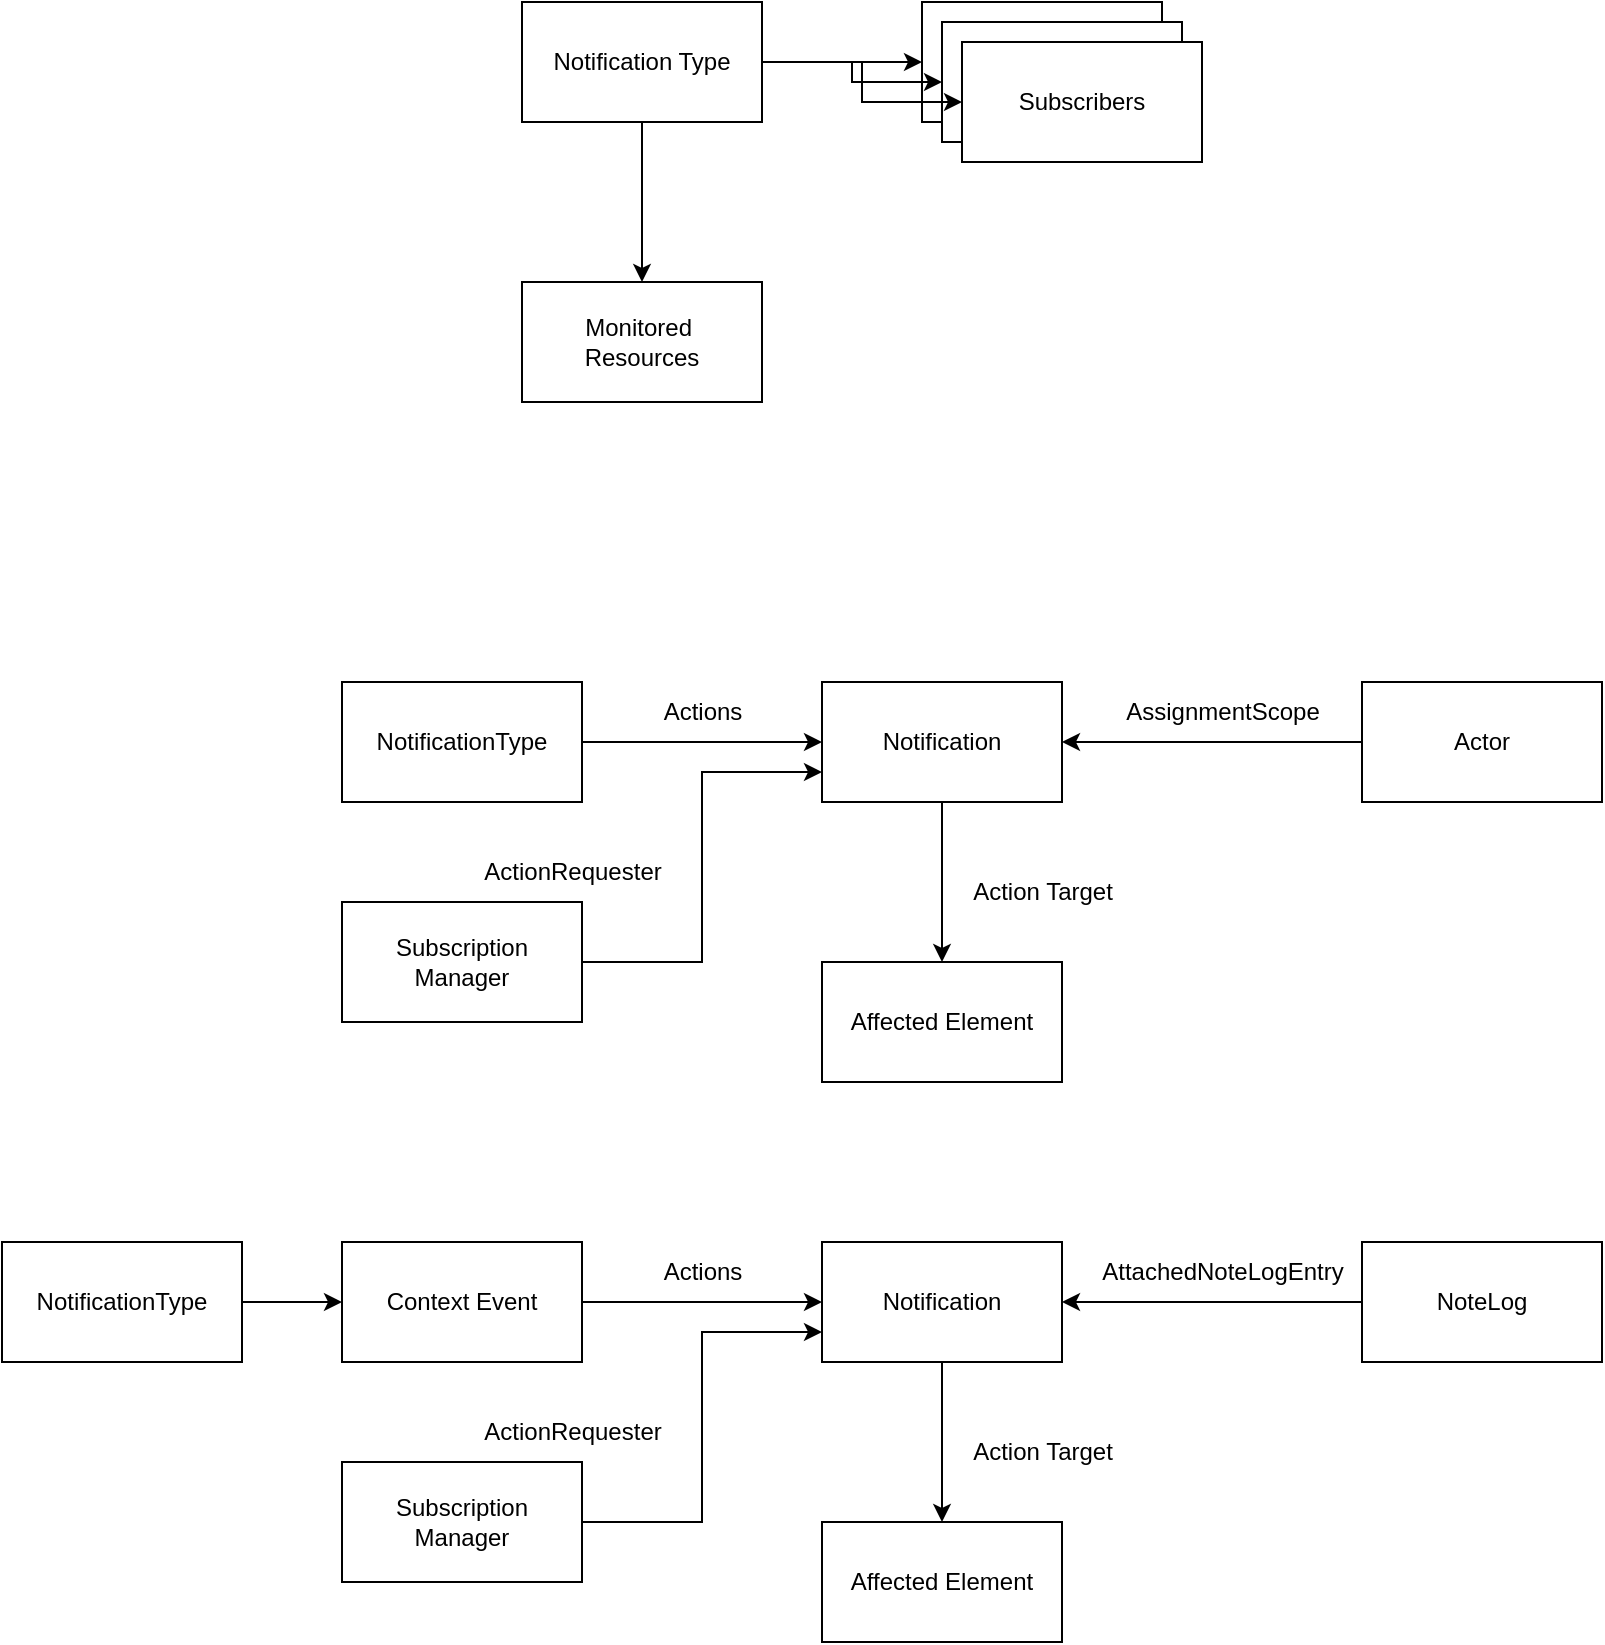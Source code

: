 <mxfile version="28.0.6" pages="2">
  <diagram id="tnVRv1CaK_HXbCnQpgX-" name="overview">
    <mxGraphModel dx="2412" dy="959" grid="1" gridSize="10" guides="1" tooltips="1" connect="1" arrows="1" fold="1" page="1" pageScale="1" pageWidth="827" pageHeight="1169" math="0" shadow="0">
      <root>
        <mxCell id="0" />
        <mxCell id="1" parent="0" />
        <mxCell id="OWGZX3fU0E5yXJIE_8cg-3" value="" style="edgeStyle=orthogonalEdgeStyle;rounded=0;orthogonalLoop=1;jettySize=auto;html=1;" edge="1" parent="1" source="OWGZX3fU0E5yXJIE_8cg-1" target="OWGZX3fU0E5yXJIE_8cg-2">
          <mxGeometry relative="1" as="geometry" />
        </mxCell>
        <mxCell id="OWGZX3fU0E5yXJIE_8cg-9" value="" style="edgeStyle=orthogonalEdgeStyle;rounded=0;orthogonalLoop=1;jettySize=auto;html=1;" edge="1" parent="1" source="OWGZX3fU0E5yXJIE_8cg-1" target="OWGZX3fU0E5yXJIE_8cg-8">
          <mxGeometry relative="1" as="geometry" />
        </mxCell>
        <mxCell id="OWGZX3fU0E5yXJIE_8cg-1" value="Notification Type" style="rounded=0;whiteSpace=wrap;html=1;" vertex="1" parent="1">
          <mxGeometry x="230" y="210" width="120" height="60" as="geometry" />
        </mxCell>
        <mxCell id="OWGZX3fU0E5yXJIE_8cg-2" value="Subscribers" style="whiteSpace=wrap;html=1;rounded=0;" vertex="1" parent="1">
          <mxGeometry x="430" y="210" width="120" height="60" as="geometry" />
        </mxCell>
        <mxCell id="OWGZX3fU0E5yXJIE_8cg-4" value="" style="edgeStyle=orthogonalEdgeStyle;rounded=0;orthogonalLoop=1;jettySize=auto;html=1;exitX=1;exitY=0.5;exitDx=0;exitDy=0;" edge="1" parent="1" target="OWGZX3fU0E5yXJIE_8cg-5" source="OWGZX3fU0E5yXJIE_8cg-1">
          <mxGeometry relative="1" as="geometry">
            <mxPoint x="360" y="250" as="sourcePoint" />
          </mxGeometry>
        </mxCell>
        <mxCell id="OWGZX3fU0E5yXJIE_8cg-5" value="Subscribers" style="whiteSpace=wrap;html=1;rounded=0;" vertex="1" parent="1">
          <mxGeometry x="440" y="220" width="120" height="60" as="geometry" />
        </mxCell>
        <mxCell id="OWGZX3fU0E5yXJIE_8cg-6" value="" style="edgeStyle=orthogonalEdgeStyle;rounded=0;orthogonalLoop=1;jettySize=auto;html=1;exitX=1;exitY=0.5;exitDx=0;exitDy=0;" edge="1" parent="1" target="OWGZX3fU0E5yXJIE_8cg-7" source="OWGZX3fU0E5yXJIE_8cg-1">
          <mxGeometry relative="1" as="geometry">
            <mxPoint x="370" y="260" as="sourcePoint" />
          </mxGeometry>
        </mxCell>
        <mxCell id="OWGZX3fU0E5yXJIE_8cg-7" value="Subscribers" style="whiteSpace=wrap;html=1;rounded=0;" vertex="1" parent="1">
          <mxGeometry x="450" y="230" width="120" height="60" as="geometry" />
        </mxCell>
        <mxCell id="OWGZX3fU0E5yXJIE_8cg-8" value="Monitored&amp;nbsp;&lt;div&gt;Resources&lt;/div&gt;" style="whiteSpace=wrap;html=1;rounded=0;" vertex="1" parent="1">
          <mxGeometry x="230" y="350" width="120" height="60" as="geometry" />
        </mxCell>
        <mxCell id="OWGZX3fU0E5yXJIE_8cg-13" value="" style="edgeStyle=orthogonalEdgeStyle;rounded=0;orthogonalLoop=1;jettySize=auto;html=1;" edge="1" parent="1" source="OWGZX3fU0E5yXJIE_8cg-11" target="OWGZX3fU0E5yXJIE_8cg-12">
          <mxGeometry relative="1" as="geometry" />
        </mxCell>
        <mxCell id="OWGZX3fU0E5yXJIE_8cg-11" value="NotificationType" style="whiteSpace=wrap;html=1;" vertex="1" parent="1">
          <mxGeometry x="140" y="550" width="120" height="60" as="geometry" />
        </mxCell>
        <mxCell id="OWGZX3fU0E5yXJIE_8cg-21" value="" style="edgeStyle=orthogonalEdgeStyle;rounded=0;orthogonalLoop=1;jettySize=auto;html=1;" edge="1" parent="1" source="OWGZX3fU0E5yXJIE_8cg-12" target="OWGZX3fU0E5yXJIE_8cg-20">
          <mxGeometry relative="1" as="geometry" />
        </mxCell>
        <mxCell id="OWGZX3fU0E5yXJIE_8cg-12" value="Notification" style="whiteSpace=wrap;html=1;" vertex="1" parent="1">
          <mxGeometry x="380" y="550" width="120" height="60" as="geometry" />
        </mxCell>
        <mxCell id="OWGZX3fU0E5yXJIE_8cg-14" value="Actions" style="text;html=1;align=center;verticalAlign=middle;resizable=0;points=[];autosize=1;strokeColor=none;fillColor=none;" vertex="1" parent="1">
          <mxGeometry x="290" y="550" width="60" height="30" as="geometry" />
        </mxCell>
        <mxCell id="OWGZX3fU0E5yXJIE_8cg-17" style="edgeStyle=orthogonalEdgeStyle;rounded=0;orthogonalLoop=1;jettySize=auto;html=1;exitX=1;exitY=0.5;exitDx=0;exitDy=0;entryX=0;entryY=0.75;entryDx=0;entryDy=0;" edge="1" parent="1" source="OWGZX3fU0E5yXJIE_8cg-16" target="OWGZX3fU0E5yXJIE_8cg-12">
          <mxGeometry relative="1" as="geometry" />
        </mxCell>
        <mxCell id="OWGZX3fU0E5yXJIE_8cg-16" value="Subscription&lt;div&gt;Manager&lt;/div&gt;" style="whiteSpace=wrap;html=1;" vertex="1" parent="1">
          <mxGeometry x="140" y="660" width="120" height="60" as="geometry" />
        </mxCell>
        <mxCell id="OWGZX3fU0E5yXJIE_8cg-18" value="ActionRequester" style="text;html=1;align=center;verticalAlign=middle;resizable=0;points=[];autosize=1;strokeColor=none;fillColor=none;" vertex="1" parent="1">
          <mxGeometry x="200" y="630" width="110" height="30" as="geometry" />
        </mxCell>
        <mxCell id="OWGZX3fU0E5yXJIE_8cg-20" value="Affected Element" style="whiteSpace=wrap;html=1;" vertex="1" parent="1">
          <mxGeometry x="380" y="690" width="120" height="60" as="geometry" />
        </mxCell>
        <mxCell id="OWGZX3fU0E5yXJIE_8cg-22" value="Action Target" style="text;html=1;align=center;verticalAlign=middle;resizable=0;points=[];autosize=1;strokeColor=none;fillColor=none;" vertex="1" parent="1">
          <mxGeometry x="445" y="640" width="90" height="30" as="geometry" />
        </mxCell>
        <mxCell id="OWGZX3fU0E5yXJIE_8cg-26" style="edgeStyle=orthogonalEdgeStyle;rounded=0;orthogonalLoop=1;jettySize=auto;html=1;exitX=0;exitY=0.5;exitDx=0;exitDy=0;" edge="1" parent="1" source="OWGZX3fU0E5yXJIE_8cg-23" target="OWGZX3fU0E5yXJIE_8cg-12">
          <mxGeometry relative="1" as="geometry" />
        </mxCell>
        <mxCell id="OWGZX3fU0E5yXJIE_8cg-23" value="Actor" style="whiteSpace=wrap;html=1;" vertex="1" parent="1">
          <mxGeometry x="650" y="550" width="120" height="60" as="geometry" />
        </mxCell>
        <mxCell id="OWGZX3fU0E5yXJIE_8cg-25" value="AssignmentScope" style="text;html=1;align=center;verticalAlign=middle;resizable=0;points=[];autosize=1;strokeColor=none;fillColor=none;" vertex="1" parent="1">
          <mxGeometry x="520" y="550" width="120" height="30" as="geometry" />
        </mxCell>
        <mxCell id="OWGZX3fU0E5yXJIE_8cg-27" value="" style="edgeStyle=orthogonalEdgeStyle;rounded=0;orthogonalLoop=1;jettySize=auto;html=1;" edge="1" parent="1" source="OWGZX3fU0E5yXJIE_8cg-28" target="OWGZX3fU0E5yXJIE_8cg-30">
          <mxGeometry relative="1" as="geometry" />
        </mxCell>
        <mxCell id="OWGZX3fU0E5yXJIE_8cg-28" value="Context Event" style="whiteSpace=wrap;html=1;" vertex="1" parent="1">
          <mxGeometry x="140" y="830" width="120" height="60" as="geometry" />
        </mxCell>
        <mxCell id="OWGZX3fU0E5yXJIE_8cg-29" value="" style="edgeStyle=orthogonalEdgeStyle;rounded=0;orthogonalLoop=1;jettySize=auto;html=1;" edge="1" parent="1" source="OWGZX3fU0E5yXJIE_8cg-30" target="OWGZX3fU0E5yXJIE_8cg-35">
          <mxGeometry relative="1" as="geometry" />
        </mxCell>
        <mxCell id="OWGZX3fU0E5yXJIE_8cg-30" value="Notification" style="whiteSpace=wrap;html=1;" vertex="1" parent="1">
          <mxGeometry x="380" y="830" width="120" height="60" as="geometry" />
        </mxCell>
        <mxCell id="OWGZX3fU0E5yXJIE_8cg-31" value="Actions" style="text;html=1;align=center;verticalAlign=middle;resizable=0;points=[];autosize=1;strokeColor=none;fillColor=none;" vertex="1" parent="1">
          <mxGeometry x="290" y="830" width="60" height="30" as="geometry" />
        </mxCell>
        <mxCell id="OWGZX3fU0E5yXJIE_8cg-32" style="edgeStyle=orthogonalEdgeStyle;rounded=0;orthogonalLoop=1;jettySize=auto;html=1;exitX=1;exitY=0.5;exitDx=0;exitDy=0;entryX=0;entryY=0.75;entryDx=0;entryDy=0;" edge="1" parent="1" source="OWGZX3fU0E5yXJIE_8cg-33" target="OWGZX3fU0E5yXJIE_8cg-30">
          <mxGeometry relative="1" as="geometry" />
        </mxCell>
        <mxCell id="OWGZX3fU0E5yXJIE_8cg-33" value="Subscription&lt;div&gt;Manager&lt;/div&gt;" style="whiteSpace=wrap;html=1;" vertex="1" parent="1">
          <mxGeometry x="140" y="940" width="120" height="60" as="geometry" />
        </mxCell>
        <mxCell id="OWGZX3fU0E5yXJIE_8cg-34" value="ActionRequester" style="text;html=1;align=center;verticalAlign=middle;resizable=0;points=[];autosize=1;strokeColor=none;fillColor=none;" vertex="1" parent="1">
          <mxGeometry x="200" y="910" width="110" height="30" as="geometry" />
        </mxCell>
        <mxCell id="OWGZX3fU0E5yXJIE_8cg-35" value="Affected Element" style="whiteSpace=wrap;html=1;" vertex="1" parent="1">
          <mxGeometry x="380" y="970" width="120" height="60" as="geometry" />
        </mxCell>
        <mxCell id="OWGZX3fU0E5yXJIE_8cg-36" value="Action Target" style="text;html=1;align=center;verticalAlign=middle;resizable=0;points=[];autosize=1;strokeColor=none;fillColor=none;" vertex="1" parent="1">
          <mxGeometry x="445" y="920" width="90" height="30" as="geometry" />
        </mxCell>
        <mxCell id="OWGZX3fU0E5yXJIE_8cg-37" style="edgeStyle=orthogonalEdgeStyle;rounded=0;orthogonalLoop=1;jettySize=auto;html=1;exitX=0;exitY=0.5;exitDx=0;exitDy=0;" edge="1" parent="1" source="OWGZX3fU0E5yXJIE_8cg-38" target="OWGZX3fU0E5yXJIE_8cg-30">
          <mxGeometry relative="1" as="geometry" />
        </mxCell>
        <mxCell id="OWGZX3fU0E5yXJIE_8cg-38" value="NoteLog" style="whiteSpace=wrap;html=1;" vertex="1" parent="1">
          <mxGeometry x="650" y="830" width="120" height="60" as="geometry" />
        </mxCell>
        <mxCell id="OWGZX3fU0E5yXJIE_8cg-39" value="AttachedNoteLogEntry" style="text;html=1;align=center;verticalAlign=middle;resizable=0;points=[];autosize=1;strokeColor=none;fillColor=none;" vertex="1" parent="1">
          <mxGeometry x="510" y="830" width="140" height="30" as="geometry" />
        </mxCell>
        <mxCell id="OWGZX3fU0E5yXJIE_8cg-42" style="edgeStyle=orthogonalEdgeStyle;rounded=0;orthogonalLoop=1;jettySize=auto;html=1;exitX=1;exitY=0.5;exitDx=0;exitDy=0;entryX=0;entryY=0.5;entryDx=0;entryDy=0;" edge="1" parent="1" source="OWGZX3fU0E5yXJIE_8cg-40" target="OWGZX3fU0E5yXJIE_8cg-28">
          <mxGeometry relative="1" as="geometry">
            <mxPoint x="620" y="760" as="targetPoint" />
          </mxGeometry>
        </mxCell>
        <mxCell id="OWGZX3fU0E5yXJIE_8cg-40" value="NotificationType" style="whiteSpace=wrap;html=1;" vertex="1" parent="1">
          <mxGeometry x="-30" y="830" width="120" height="60" as="geometry" />
        </mxCell>
      </root>
    </mxGraphModel>
  </diagram>
  <diagram name="notification-type" id="J_zc9CfPRRV4g7Kfpqnv">
    <mxGraphModel dx="2412" dy="959" grid="1" gridSize="10" guides="1" tooltips="1" connect="1" arrows="1" fold="1" page="1" pageScale="1" pageWidth="827" pageHeight="1169" math="0" shadow="0">
      <root>
        <mxCell id="0" />
        <mxCell id="1" parent="0" />
        <mxCell id="MWc24aWZT8k6UkK65MsK-3" style="edgeStyle=orthogonalEdgeStyle;rounded=0;orthogonalLoop=1;jettySize=auto;html=1;exitX=0.5;exitY=1;exitDx=0;exitDy=0;entryX=0.5;entryY=0;entryDx=0;entryDy=0;" parent="1" source="MWc24aWZT8k6UkK65MsK-1" target="MWc24aWZT8k6UkK65MsK-2" edge="1">
          <mxGeometry relative="1" as="geometry" />
        </mxCell>
        <mxCell id="MWc24aWZT8k6UkK65MsK-14" value="" style="edgeStyle=orthogonalEdgeStyle;rounded=0;orthogonalLoop=1;jettySize=auto;html=1;" parent="1" source="MWc24aWZT8k6UkK65MsK-1" target="MWc24aWZT8k6UkK65MsK-13" edge="1">
          <mxGeometry relative="1" as="geometry" />
        </mxCell>
        <mxCell id="MWc24aWZT8k6UkK65MsK-29" style="edgeStyle=orthogonalEdgeStyle;rounded=0;orthogonalLoop=1;jettySize=auto;html=1;exitX=1;exitY=0.5;exitDx=0;exitDy=0;dashed=1;" parent="1" source="MWc24aWZT8k6UkK65MsK-1" edge="1">
          <mxGeometry relative="1" as="geometry">
            <mxPoint x="370" y="410" as="targetPoint" />
          </mxGeometry>
        </mxCell>
        <mxCell id="MWc24aWZT8k6UkK65MsK-31" style="edgeStyle=orthogonalEdgeStyle;rounded=0;orthogonalLoop=1;jettySize=auto;html=1;exitX=0.5;exitY=1;exitDx=0;exitDy=0;dashed=1;" parent="1" source="MWc24aWZT8k6UkK65MsK-1" target="MWc24aWZT8k6UkK65MsK-32" edge="1">
          <mxGeometry relative="1" as="geometry">
            <mxPoint x="60" y="350" as="targetPoint" />
          </mxGeometry>
        </mxCell>
        <mxCell id="MWc24aWZT8k6UkK65MsK-34" value="" style="edgeStyle=orthogonalEdgeStyle;rounded=0;orthogonalLoop=1;jettySize=auto;html=1;" parent="1" source="MWc24aWZT8k6UkK65MsK-1" target="MWc24aWZT8k6UkK65MsK-33" edge="1">
          <mxGeometry relative="1" as="geometry" />
        </mxCell>
        <mxCell id="MWc24aWZT8k6UkK65MsK-40" style="edgeStyle=orthogonalEdgeStyle;rounded=0;orthogonalLoop=1;jettySize=auto;html=1;exitX=0;exitY=0.75;exitDx=0;exitDy=0;" parent="1" source="MWc24aWZT8k6UkK65MsK-1" target="MWc24aWZT8k6UkK65MsK-22" edge="1">
          <mxGeometry relative="1" as="geometry" />
        </mxCell>
        <mxCell id="MWc24aWZT8k6UkK65MsK-44" style="edgeStyle=orthogonalEdgeStyle;rounded=0;orthogonalLoop=1;jettySize=auto;html=1;exitX=0;exitY=0.25;exitDx=0;exitDy=0;entryX=0.5;entryY=0;entryDx=0;entryDy=0;" parent="1" source="MWc24aWZT8k6UkK65MsK-1" target="MWc24aWZT8k6UkK65MsK-42" edge="1">
          <mxGeometry relative="1" as="geometry" />
        </mxCell>
        <mxCell id="MWc24aWZT8k6UkK65MsK-1" value="Digital Product" style="rounded=0;whiteSpace=wrap;html=1;" parent="1" vertex="1">
          <mxGeometry x="110" y="240" width="120" height="60" as="geometry" />
        </mxCell>
        <mxCell id="MWc24aWZT8k6UkK65MsK-6" style="edgeStyle=orthogonalEdgeStyle;rounded=0;orthogonalLoop=1;jettySize=auto;html=1;exitX=0.5;exitY=1;exitDx=0;exitDy=0;entryX=0.5;entryY=0;entryDx=0;entryDy=0;" parent="1" source="MWc24aWZT8k6UkK65MsK-2" target="MWc24aWZT8k6UkK65MsK-45" edge="1">
          <mxGeometry relative="1" as="geometry" />
        </mxCell>
        <mxCell id="MWc24aWZT8k6UkK65MsK-2" value="Digital Subscription&lt;div&gt;Template&lt;/div&gt;" style="rounded=0;whiteSpace=wrap;html=1;" parent="1" vertex="1">
          <mxGeometry x="110" y="360" width="120" height="60" as="geometry" />
        </mxCell>
        <mxCell id="MWc24aWZT8k6UkK65MsK-4" value="subscriptionOption" style="text;html=1;align=center;verticalAlign=middle;resizable=0;points=[];autosize=1;strokeColor=none;fillColor=none;" parent="1" vertex="1">
          <mxGeometry x="180" y="330" width="120" height="30" as="geometry" />
        </mxCell>
        <mxCell id="MWc24aWZT8k6UkK65MsK-8" style="edgeStyle=orthogonalEdgeStyle;rounded=0;orthogonalLoop=1;jettySize=auto;html=1;exitX=1;exitY=0.5;exitDx=0;exitDy=0;" parent="1" source="MWc24aWZT8k6UkK65MsK-5" target="MWc24aWZT8k6UkK65MsK-7" edge="1">
          <mxGeometry relative="1" as="geometry" />
        </mxCell>
        <mxCell id="MWc24aWZT8k6UkK65MsK-12" style="edgeStyle=orthogonalEdgeStyle;rounded=0;orthogonalLoop=1;jettySize=auto;html=1;exitX=1;exitY=0.75;exitDx=0;exitDy=0;entryX=0;entryY=0.5;entryDx=0;entryDy=0;dashed=1;" parent="1" source="MWc24aWZT8k6UkK65MsK-5" target="MWc24aWZT8k6UkK65MsK-11" edge="1">
          <mxGeometry relative="1" as="geometry" />
        </mxCell>
        <mxCell id="MWc24aWZT8k6UkK65MsK-26" value="" style="edgeStyle=orthogonalEdgeStyle;rounded=0;orthogonalLoop=1;jettySize=auto;html=1;" parent="1" source="MWc24aWZT8k6UkK65MsK-5" target="MWc24aWZT8k6UkK65MsK-25" edge="1">
          <mxGeometry relative="1" as="geometry" />
        </mxCell>
        <mxCell id="MWc24aWZT8k6UkK65MsK-5" value="NotificationType" style="rounded=0;whiteSpace=wrap;html=1;" parent="1" vertex="1">
          <mxGeometry x="110" y="570" width="120" height="60" as="geometry" />
        </mxCell>
        <mxCell id="MWc24aWZT8k6UkK65MsK-7" value="&lt;div&gt;Provisioning&lt;/div&gt;&lt;div&gt;Governance&lt;div&gt;Action&lt;/div&gt;&lt;/div&gt;" style="rounded=0;whiteSpace=wrap;html=1;" parent="1" vertex="1">
          <mxGeometry x="350" y="570" width="120" height="60" as="geometry" />
        </mxCell>
        <mxCell id="MWc24aWZT8k6UkK65MsK-10" value="Subscriber" style="text;html=1;align=center;verticalAlign=middle;resizable=0;points=[];autosize=1;strokeColor=none;fillColor=none;" parent="1" vertex="1">
          <mxGeometry x="250" y="570" width="80" height="30" as="geometry" />
        </mxCell>
        <mxCell id="MWc24aWZT8k6UkK65MsK-11" value="&lt;div&gt;Actor&lt;/div&gt;" style="rounded=0;whiteSpace=wrap;html=1;" parent="1" vertex="1">
          <mxGeometry x="350" y="640" width="120" height="60" as="geometry" />
        </mxCell>
        <mxCell id="MWc24aWZT8k6UkK65MsK-13" value="Governance Action" style="rounded=0;whiteSpace=wrap;html=1;" parent="1" vertex="1">
          <mxGeometry x="400" y="240" width="120" height="60" as="geometry" />
        </mxCell>
        <mxCell id="MWc24aWZT8k6UkK65MsK-15" value="addSubscription" style="text;strokeColor=none;align=center;fillColor=none;html=1;verticalAlign=middle;whiteSpace=wrap;rounded=0;" parent="1" vertex="1">
          <mxGeometry x="320" y="240" width="60" height="30" as="geometry" />
        </mxCell>
        <mxCell id="MWc24aWZT8k6UkK65MsK-16" value="" style="edgeStyle=orthogonalEdgeStyle;rounded=0;orthogonalLoop=1;jettySize=auto;html=1;exitX=1;exitY=0.5;exitDx=0;exitDy=0;entryX=0;entryY=0.5;entryDx=0;entryDy=0;" parent="1" source="MWc24aWZT8k6UkK65MsK-1" target="MWc24aWZT8k6UkK65MsK-17" edge="1">
          <mxGeometry relative="1" as="geometry">
            <mxPoint x="560" y="330" as="sourcePoint" />
          </mxGeometry>
        </mxCell>
        <mxCell id="MWc24aWZT8k6UkK65MsK-17" value="Governance Action" style="rounded=0;whiteSpace=wrap;html=1;" parent="1" vertex="1">
          <mxGeometry x="510" y="330" width="120" height="60" as="geometry" />
        </mxCell>
        <mxCell id="MWc24aWZT8k6UkK65MsK-18" value="removeSubscription" style="text;strokeColor=none;align=center;fillColor=none;html=1;verticalAlign=middle;whiteSpace=wrap;rounded=0;" parent="1" vertex="1">
          <mxGeometry x="380" y="330" width="130" height="30" as="geometry" />
        </mxCell>
        <mxCell id="MWc24aWZT8k6UkK65MsK-21" style="edgeStyle=orthogonalEdgeStyle;rounded=0;orthogonalLoop=1;jettySize=auto;html=1;entryX=0;entryY=0.5;entryDx=0;entryDy=0;exitX=0.5;exitY=1;exitDx=0;exitDy=0;" parent="1" source="MWc24aWZT8k6UkK65MsK-22" target="MWc24aWZT8k6UkK65MsK-5" edge="1">
          <mxGeometry relative="1" as="geometry">
            <mxPoint x="230" y="655" as="sourcePoint" />
          </mxGeometry>
        </mxCell>
        <mxCell id="MWc24aWZT8k6UkK65MsK-22" value="Subscription&lt;div&gt;Manager&lt;/div&gt;&lt;div&gt;Engine Action&lt;/div&gt;" style="rounded=0;whiteSpace=wrap;html=1;" parent="1" vertex="1">
          <mxGeometry x="-170" y="340" width="120" height="60" as="geometry" />
        </mxCell>
        <mxCell id="MWc24aWZT8k6UkK65MsK-23" value="ActionTarget" style="text;html=1;align=center;verticalAlign=middle;resizable=0;points=[];autosize=1;strokeColor=none;fillColor=none;" parent="1" vertex="1">
          <mxGeometry x="-20" y="570" width="90" height="30" as="geometry" />
        </mxCell>
        <mxCell id="MWc24aWZT8k6UkK65MsK-24" value="Subscriber" style="text;html=1;align=center;verticalAlign=middle;resizable=0;points=[];autosize=1;strokeColor=none;fillColor=none;" parent="1" vertex="1">
          <mxGeometry x="290" y="640" width="80" height="30" as="geometry" />
        </mxCell>
        <mxCell id="MWc24aWZT8k6UkK65MsK-25" value="Referenceable" style="rounded=0;whiteSpace=wrap;html=1;" parent="1" vertex="1">
          <mxGeometry x="110" y="710" width="120" height="60" as="geometry" />
        </mxCell>
        <mxCell id="MWc24aWZT8k6UkK65MsK-27" value="MonitorResource" style="text;html=1;align=center;verticalAlign=middle;resizable=0;points=[];autosize=1;strokeColor=none;fillColor=none;" parent="1" vertex="1">
          <mxGeometry x="60" y="670" width="110" height="30" as="geometry" />
        </mxCell>
        <mxCell id="MWc24aWZT8k6UkK65MsK-30" value="Other operations" style="text;html=1;align=center;verticalAlign=middle;resizable=0;points=[];autosize=1;strokeColor=none;fillColor=none;" parent="1" vertex="1">
          <mxGeometry x="370" y="375" width="110" height="30" as="geometry" />
        </mxCell>
        <mxCell id="MWc24aWZT8k6UkK65MsK-32" value="Other&lt;div&gt;subscription&lt;div&gt;options&lt;/div&gt;&lt;/div&gt;" style="text;html=1;align=center;verticalAlign=middle;resizable=0;points=[];autosize=1;strokeColor=none;fillColor=none;" parent="1" vertex="1">
          <mxGeometry x="10" y="360" width="90" height="60" as="geometry" />
        </mxCell>
        <mxCell id="MWc24aWZT8k6UkK65MsK-33" value="Active&lt;div&gt;Subscription&lt;/div&gt;" style="rounded=0;whiteSpace=wrap;html=1;" parent="1" vertex="1">
          <mxGeometry x="110" y="120" width="120" height="60" as="geometry" />
        </mxCell>
        <mxCell id="MWc24aWZT8k6UkK65MsK-36" value="member" style="text;html=1;align=center;verticalAlign=middle;resizable=0;points=[];autosize=1;strokeColor=none;fillColor=none;" parent="1" vertex="1">
          <mxGeometry x="110" y="190" width="70" height="30" as="geometry" />
        </mxCell>
        <mxCell id="MWc24aWZT8k6UkK65MsK-38" value="ResourceList" style="text;html=1;align=center;verticalAlign=middle;resizable=0;points=[];autosize=1;strokeColor=none;fillColor=none;" parent="1" vertex="1">
          <mxGeometry x="235" y="268" width="90" height="30" as="geometry" />
        </mxCell>
        <mxCell id="MWc24aWZT8k6UkK65MsK-39" value="ResourceList" style="text;html=1;align=center;verticalAlign=middle;resizable=0;points=[];autosize=1;strokeColor=none;fillColor=none;" parent="1" vertex="1">
          <mxGeometry x="170" y="298" width="90" height="30" as="geometry" />
        </mxCell>
        <mxCell id="MWc24aWZT8k6UkK65MsK-41" style="edgeStyle=orthogonalEdgeStyle;rounded=0;orthogonalLoop=1;jettySize=auto;html=1;entryX=0;entryY=0.75;entryDx=0;entryDy=0;" parent="1" source="MWc24aWZT8k6UkK65MsK-42" target="MWc24aWZT8k6UkK65MsK-5" edge="1">
          <mxGeometry relative="1" as="geometry">
            <mxPoint x="110" y="875" as="sourcePoint" />
            <mxPoint x="-10" y="730" as="targetPoint" />
          </mxGeometry>
        </mxCell>
        <mxCell id="MWc24aWZT8k6UkK65MsK-42" value="Subscription&lt;div&gt;Manager&lt;/div&gt;&lt;div&gt;Governance Action&lt;/div&gt;" style="rounded=0;whiteSpace=wrap;html=1;" parent="1" vertex="1">
          <mxGeometry x="-300" y="700" width="120" height="60" as="geometry" />
        </mxCell>
        <mxCell id="MWc24aWZT8k6UkK65MsK-43" value="TargetForGovernanceAction" style="text;html=1;align=center;verticalAlign=middle;resizable=0;points=[];autosize=1;strokeColor=none;fillColor=none;" parent="1" vertex="1">
          <mxGeometry x="-170" y="730" width="170" height="30" as="geometry" />
        </mxCell>
        <mxCell id="MWc24aWZT8k6UkK65MsK-46" style="edgeStyle=orthogonalEdgeStyle;rounded=0;orthogonalLoop=1;jettySize=auto;html=1;exitX=0.5;exitY=1;exitDx=0;exitDy=0;entryX=0.5;entryY=0;entryDx=0;entryDy=0;" parent="1" source="MWc24aWZT8k6UkK65MsK-45" target="MWc24aWZT8k6UkK65MsK-5" edge="1">
          <mxGeometry relative="1" as="geometry" />
        </mxCell>
        <mxCell id="MWc24aWZT8k6UkK65MsK-47" style="edgeStyle=orthogonalEdgeStyle;rounded=0;orthogonalLoop=1;jettySize=auto;html=1;exitX=1;exitY=0.5;exitDx=0;exitDy=0;" parent="1" source="MWc24aWZT8k6UkK65MsK-45" target="MWc24aWZT8k6UkK65MsK-49" edge="1">
          <mxGeometry relative="1" as="geometry" />
        </mxCell>
        <mxCell id="MWc24aWZT8k6UkK65MsK-45" value="Template Substitute&lt;div&gt;NotificationType&lt;/div&gt;" style="rounded=0;whiteSpace=wrap;html=1;" parent="1" vertex="1">
          <mxGeometry x="110" y="450" width="120" height="60" as="geometry" />
        </mxCell>
        <mxCell id="MWc24aWZT8k6UkK65MsK-48" value="Subscriber" style="text;html=1;align=center;verticalAlign=middle;resizable=0;points=[];autosize=1;strokeColor=none;fillColor=none;" parent="1" vertex="1">
          <mxGeometry x="284" y="450" width="80" height="30" as="geometry" />
        </mxCell>
        <mxCell id="MWc24aWZT8k6UkK65MsK-49" value="&lt;div&gt;Provisioning&lt;/div&gt;&lt;div&gt;Governance&lt;div&gt;Action&lt;/div&gt;&lt;/div&gt;" style="rounded=0;whiteSpace=wrap;html=1;" parent="1" vertex="1">
          <mxGeometry x="360" y="450" width="120" height="60" as="geometry" />
        </mxCell>
      </root>
    </mxGraphModel>
  </diagram>
</mxfile>
